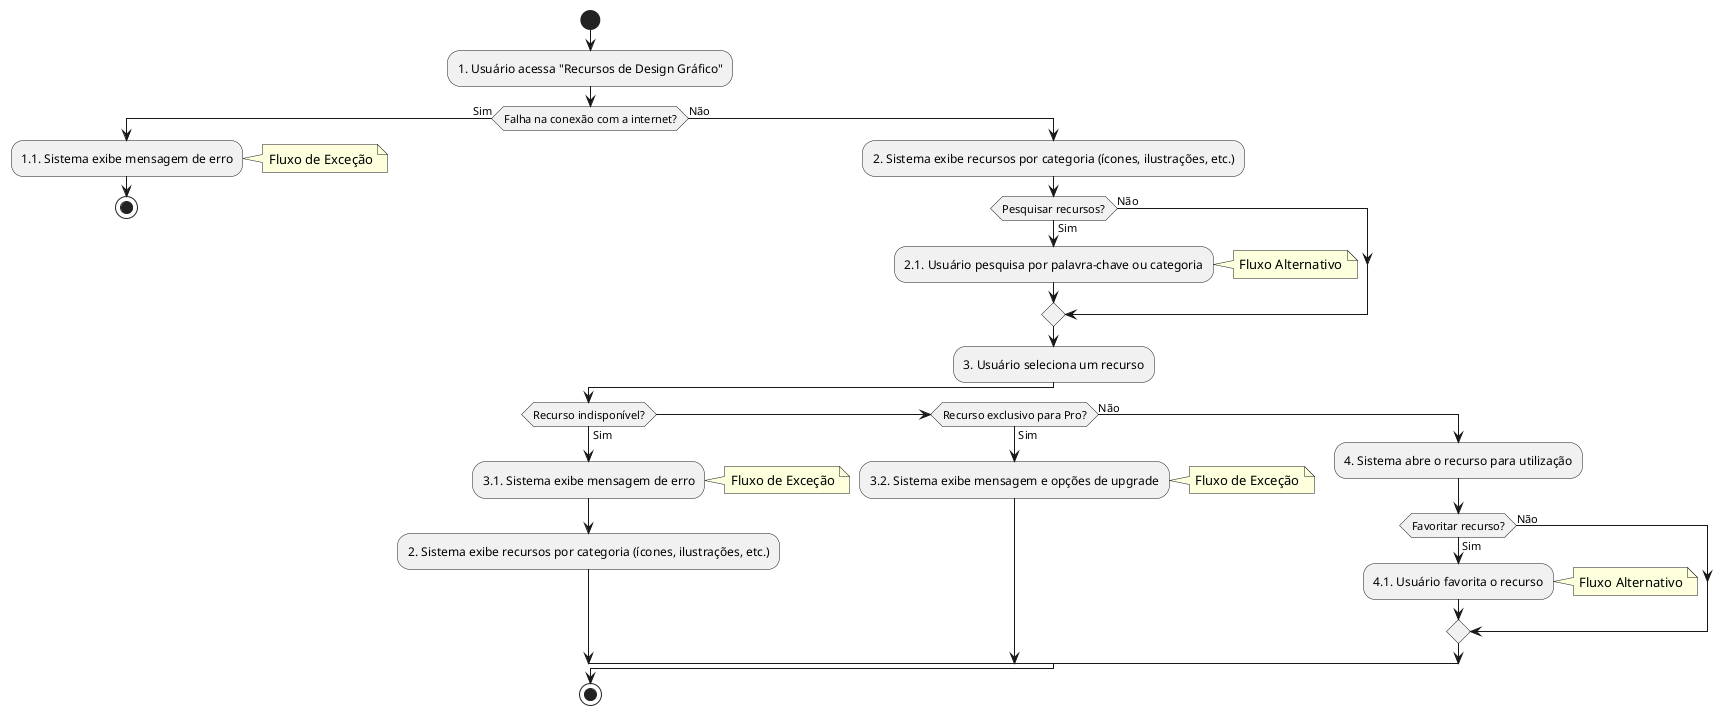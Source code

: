 @startuml
start
:1. Usuário acessa "Recursos de Design Gráfico";

if (Falha na conexão com a internet?) then (Sim)
  :1.1. Sistema exibe mensagem de erro;
  note right: Fluxo de Exceção
  stop
else (Não)
  :2. Sistema exibe recursos por categoria (ícones, ilustrações, etc.);

  if (Pesquisar recursos?) then (Sim)
    :2.1. Usuário pesquisa por palavra-chave ou categoria;
    note right: Fluxo Alternativo
  else (Não)
  endif

  :3. Usuário seleciona um recurso;

  if (Recurso indisponível?) then (Sim)
    :3.1. Sistema exibe mensagem de erro;
    note right: Fluxo de Exceção
    :2. Sistema exibe recursos por categoria (ícones, ilustrações, etc.);
  elseif (Recurso exclusivo para Pro?) then (Sim)
    :3.2. Sistema exibe mensagem e opções de upgrade;
    note right: Fluxo de Exceção
  else (Não)
    :4. Sistema abre o recurso para utilização;

    if (Favoritar recurso?) then (Sim)
      :4.1. Usuário favorita o recurso;
      note right: Fluxo Alternativo
    else (Não)
    endif
  endif
endif
stop
@enduml